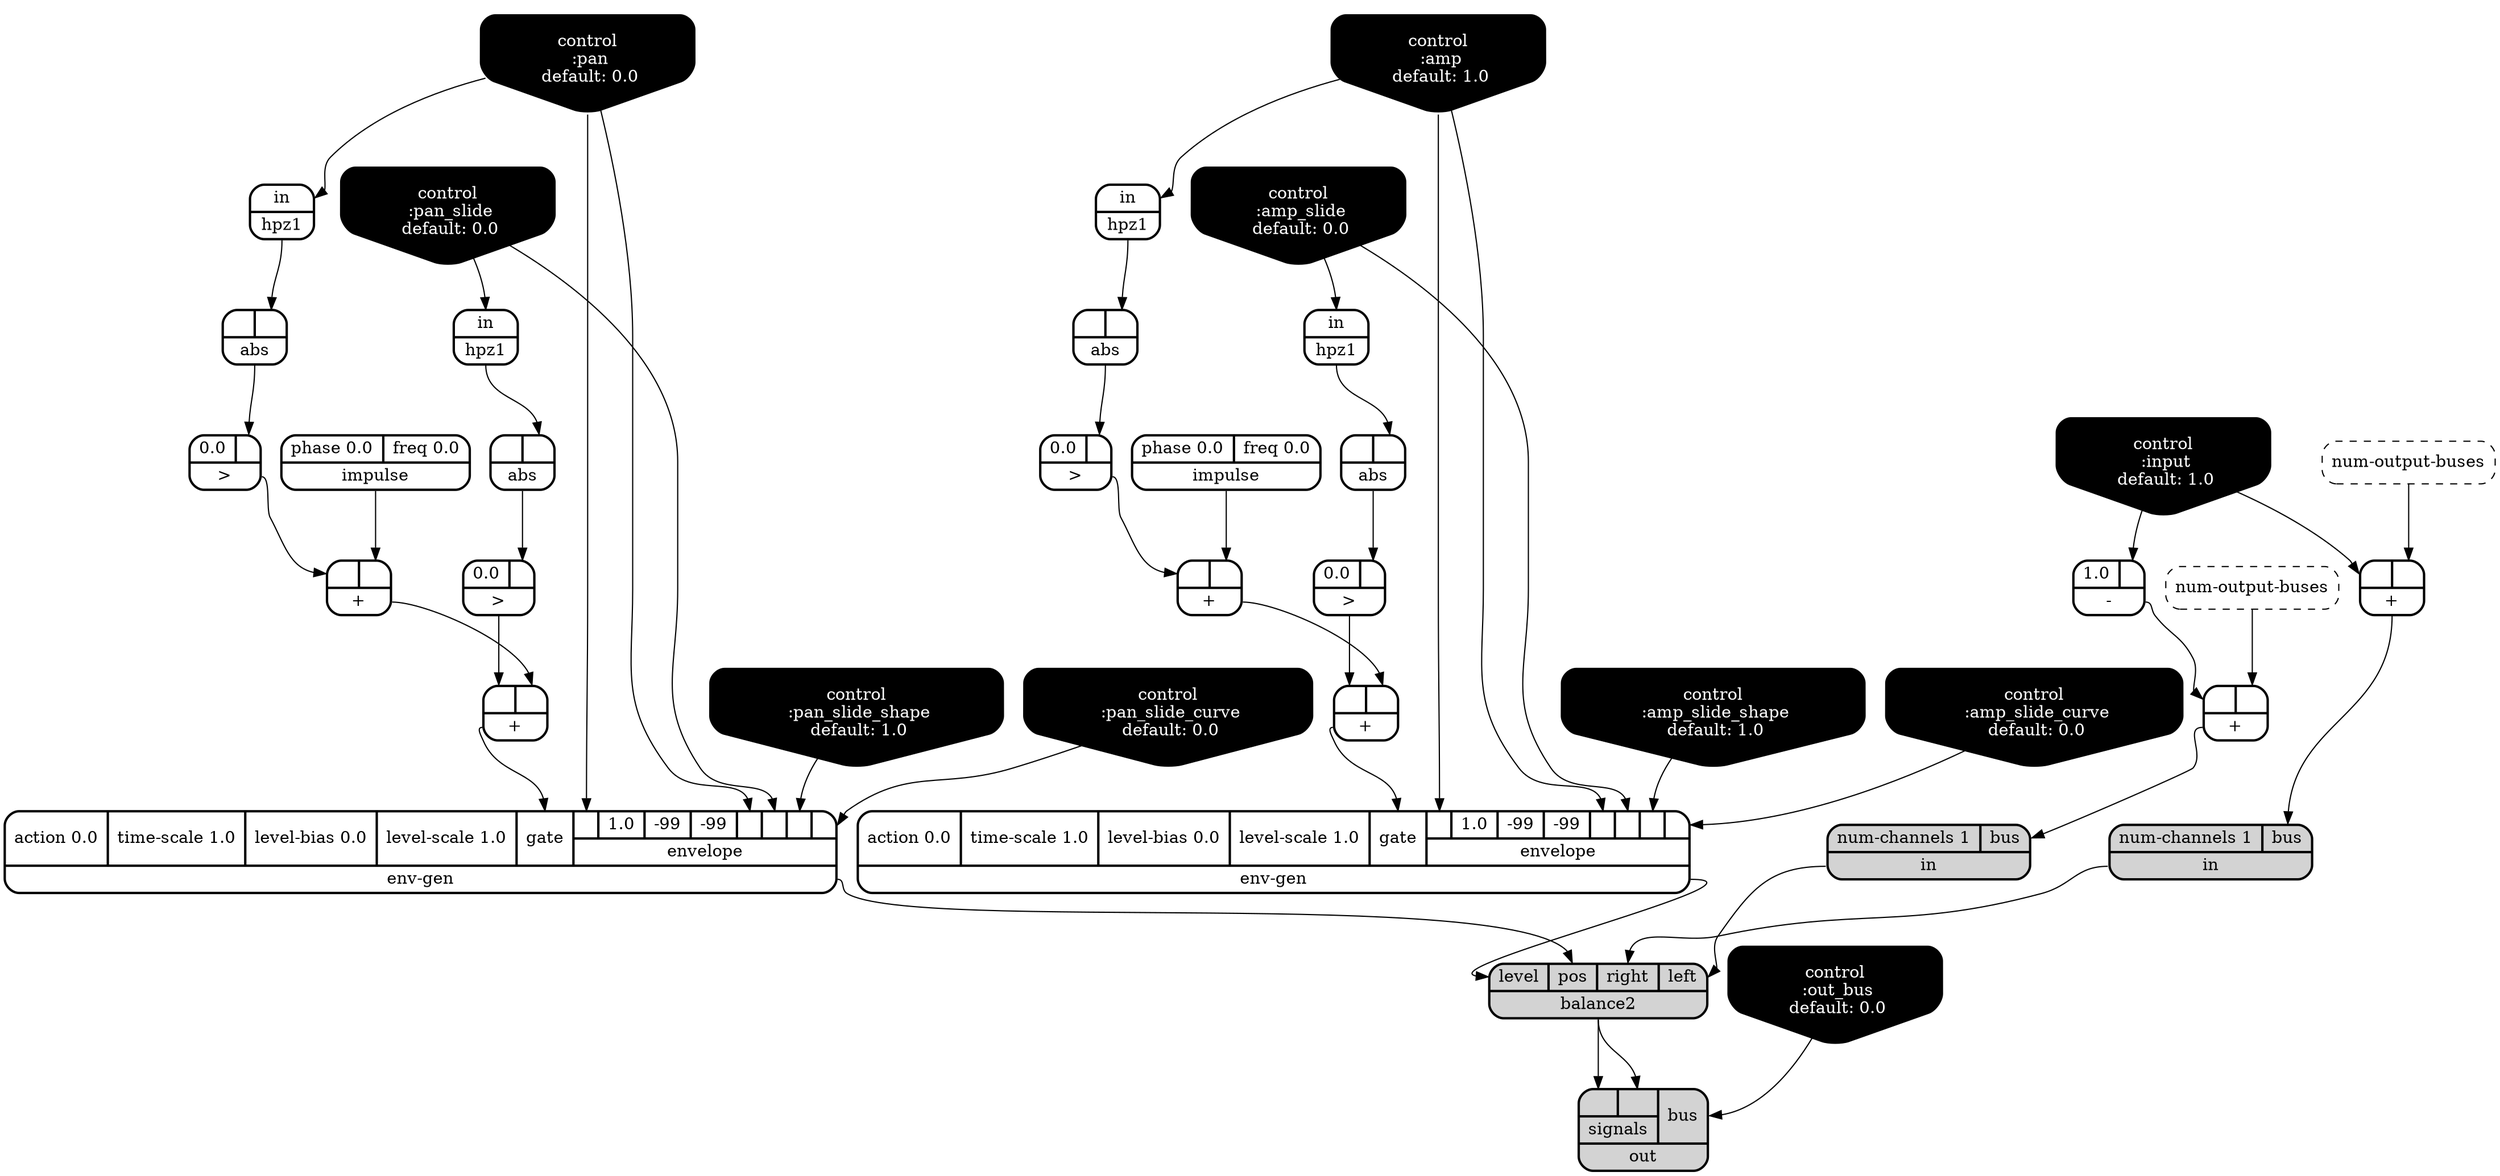 digraph synthdef {
17 [label = "{{ <b> |<a> } |<__UG_NAME__>+ }" style="bold, rounded" shape=record rankdir=LR];
19 [label = "{{ <b> |<a> } |<__UG_NAME__>+ }" style="bold, rounded" shape=record rankdir=LR];
23 [label = "{{ <b> |<a> } |<__UG_NAME__>+ }" style="bold, rounded" shape=record rankdir=LR];
26 [label = "{{ <b> |<a> } |<__UG_NAME__>+ }" style="bold, rounded" shape=record rankdir=LR];
31 [label = "{{ <b> |<a> } |<__UG_NAME__>+ }" style="bold, rounded" shape=record rankdir=LR];
35 [label = "{{ <b> |<a> } |<__UG_NAME__>+ }" style="bold, rounded" shape=record rankdir=LR];
25 [label = "{{ <b> 1.0|<a> } |<__UG_NAME__>- }" style="bold, rounded" shape=record rankdir=LR];
12 [label = "{{ <b> 0.0|<a> } |<__UG_NAME__>\> }" style="bold, rounded" shape=record rankdir=LR];
16 [label = "{{ <b> 0.0|<a> } |<__UG_NAME__>\> }" style="bold, rounded" shape=record rankdir=LR];
22 [label = "{{ <b> 0.0|<a> } |<__UG_NAME__>\> }" style="bold, rounded" shape=record rankdir=LR];
34 [label = "{{ <b> 0.0|<a> } |<__UG_NAME__>\> }" style="bold, rounded" shape=record rankdir=LR];
11 [label = "{{ <b> |<a> } |<__UG_NAME__>abs }" style="bold, rounded" shape=record rankdir=LR];
15 [label = "{{ <b> |<a> } |<__UG_NAME__>abs }" style="bold, rounded" shape=record rankdir=LR];
21 [label = "{{ <b> |<a> } |<__UG_NAME__>abs }" style="bold, rounded" shape=record rankdir=LR];
33 [label = "{{ <b> |<a> } |<__UG_NAME__>abs }" style="bold, rounded" shape=record rankdir=LR];
37 [label = "{{ <level> level|<pos> pos|<right> right|<left> left} |<__UG_NAME__>balance2 }" style="filled, bold, rounded"  shape=record rankdir=LR];
0 [label = "control
 :amp
 default: 1.0" shape=invhouse style="rounded, filled, bold" fillcolor=black fontcolor=white ]; 
1 [label = "control
 :amp_slide
 default: 0.0" shape=invhouse style="rounded, filled, bold" fillcolor=black fontcolor=white ]; 
2 [label = "control
 :amp_slide_shape
 default: 1.0" shape=invhouse style="rounded, filled, bold" fillcolor=black fontcolor=white ]; 
3 [label = "control
 :amp_slide_curve
 default: 0.0" shape=invhouse style="rounded, filled, bold" fillcolor=black fontcolor=white ]; 
4 [label = "control
 :pan
 default: 0.0" shape=invhouse style="rounded, filled, bold" fillcolor=black fontcolor=white ]; 
5 [label = "control
 :pan_slide
 default: 0.0" shape=invhouse style="rounded, filled, bold" fillcolor=black fontcolor=white ]; 
6 [label = "control
 :pan_slide_shape
 default: 1.0" shape=invhouse style="rounded, filled, bold" fillcolor=black fontcolor=white ]; 
7 [label = "control
 :pan_slide_curve
 default: 0.0" shape=invhouse style="rounded, filled, bold" fillcolor=black fontcolor=white ]; 
8 [label = "control
 :input
 default: 1.0" shape=invhouse style="rounded, filled, bold" fillcolor=black fontcolor=white ]; 
9 [label = "control
 :out_bus
 default: 0.0" shape=invhouse style="rounded, filled, bold" fillcolor=black fontcolor=white ]; 
28 [label = "{{ <action> action 0.0|<time____scale> time-scale 1.0|<level____bias> level-bias 0.0|<level____scale> level-scale 1.0|<gate> gate|{{<envelope___control___0>|1.0|-99|-99|<envelope___control___4>|<envelope___control___5>|<envelope___control___6>|<envelope___control___7>}|envelope}} |<__UG_NAME__>env-gen }" style="bold, rounded" shape=record rankdir=LR];
36 [label = "{{ <action> action 0.0|<time____scale> time-scale 1.0|<level____bias> level-bias 0.0|<level____scale> level-scale 1.0|<gate> gate|{{<envelope___control___0>|1.0|-99|-99|<envelope___control___4>|<envelope___control___5>|<envelope___control___6>|<envelope___control___7>}|envelope}} |<__UG_NAME__>env-gen }" style="bold, rounded" shape=record rankdir=LR];
10 [label = "{{ <in> in} |<__UG_NAME__>hpz1 }" style="bold, rounded" shape=record rankdir=LR];
14 [label = "{{ <in> in} |<__UG_NAME__>hpz1 }" style="bold, rounded" shape=record rankdir=LR];
20 [label = "{{ <in> in} |<__UG_NAME__>hpz1 }" style="bold, rounded" shape=record rankdir=LR];
29 [label = "{{ <in> in} |<__UG_NAME__>hpz1 }" style="bold, rounded" shape=record rankdir=LR];
13 [label = "{{ <phase> phase 0.0|<freq> freq 0.0} |<__UG_NAME__>impulse }" style="bold, rounded" shape=record rankdir=LR];
18 [label = "{{ <phase> phase 0.0|<freq> freq 0.0} |<__UG_NAME__>impulse }" style="bold, rounded" shape=record rankdir=LR];
27 [label = "{{ <num____channels> num-channels 1|<bus> bus} |<__UG_NAME__>in }" style="filled, bold, rounded"  shape=record rankdir=LR];
32 [label = "{{ <num____channels> num-channels 1|<bus> bus} |<__UG_NAME__>in }" style="filled, bold, rounded"  shape=record rankdir=LR];
24 [label = "{<__UG_NAME__>num-output-buses }" style="dashed, rounded" shape=record rankdir=LR];
30 [label = "{<__UG_NAME__>num-output-buses }" style="dashed, rounded" shape=record rankdir=LR];
38 [label = "{{ {{<signals___balance2___0>|<signals___balance2___1>}|signals}|<bus> bus} |<__UG_NAME__>out }" style="filled, bold, rounded"  shape=record rankdir=LR];

13:__UG_NAME__ -> 17:a ;
16:__UG_NAME__ -> 17:b ;
18:__UG_NAME__ -> 19:a ;
12:__UG_NAME__ -> 19:b ;
19:__UG_NAME__ -> 23:a ;
22:__UG_NAME__ -> 23:b ;
24:__UG_NAME__ -> 26:a ;
25:__UG_NAME__ -> 26:b ;
30:__UG_NAME__ -> 31:a ;
8:__UG_NAME__ -> 31:b ;
17:__UG_NAME__ -> 35:a ;
34:__UG_NAME__ -> 35:b ;
8:__UG_NAME__ -> 25:a ;
11:__UG_NAME__ -> 12:a ;
15:__UG_NAME__ -> 16:a ;
21:__UG_NAME__ -> 22:a ;
33:__UG_NAME__ -> 34:a ;
10:__UG_NAME__ -> 11:a ;
14:__UG_NAME__ -> 15:a ;
20:__UG_NAME__ -> 21:a ;
29:__UG_NAME__ -> 33:a ;
27:__UG_NAME__ -> 37:left ;
32:__UG_NAME__ -> 37:right ;
28:__UG_NAME__ -> 37:pos ;
36:__UG_NAME__ -> 37:level ;
4:__UG_NAME__ -> 28:envelope___control___0 ;
4:__UG_NAME__ -> 28:envelope___control___4 ;
5:__UG_NAME__ -> 28:envelope___control___5 ;
6:__UG_NAME__ -> 28:envelope___control___6 ;
7:__UG_NAME__ -> 28:envelope___control___7 ;
23:__UG_NAME__ -> 28:gate ;
0:__UG_NAME__ -> 36:envelope___control___0 ;
0:__UG_NAME__ -> 36:envelope___control___4 ;
1:__UG_NAME__ -> 36:envelope___control___5 ;
2:__UG_NAME__ -> 36:envelope___control___6 ;
3:__UG_NAME__ -> 36:envelope___control___7 ;
35:__UG_NAME__ -> 36:gate ;
4:__UG_NAME__ -> 10:in ;
0:__UG_NAME__ -> 14:in ;
5:__UG_NAME__ -> 20:in ;
1:__UG_NAME__ -> 29:in ;
26:__UG_NAME__ -> 27:bus ;
31:__UG_NAME__ -> 32:bus ;
9:__UG_NAME__ -> 38:bus ;
37:__UG_NAME__ -> 38:signals___balance2___0 ;
37:__UG_NAME__ -> 38:signals___balance2___1 ;

}